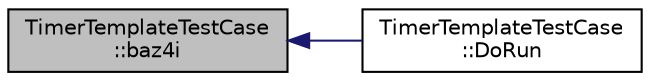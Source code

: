 digraph "TimerTemplateTestCase::baz4i"
{
  edge [fontname="Helvetica",fontsize="10",labelfontname="Helvetica",labelfontsize="10"];
  node [fontname="Helvetica",fontsize="10",shape=record];
  rankdir="LR";
  Node1 [label="TimerTemplateTestCase\l::baz4i",height=0.2,width=0.4,color="black", fillcolor="grey75", style="filled", fontcolor="black"];
  Node1 -> Node2 [dir="back",color="midnightblue",fontsize="10",style="solid"];
  Node2 [label="TimerTemplateTestCase\l::DoRun",height=0.2,width=0.4,color="black", fillcolor="white", style="filled",URL="$d7/dc7/classTimerTemplateTestCase.html#a2fc717705ab61437ce7d36ced979a9d7",tooltip="Implementation to actually run this TestCase. "];
}
